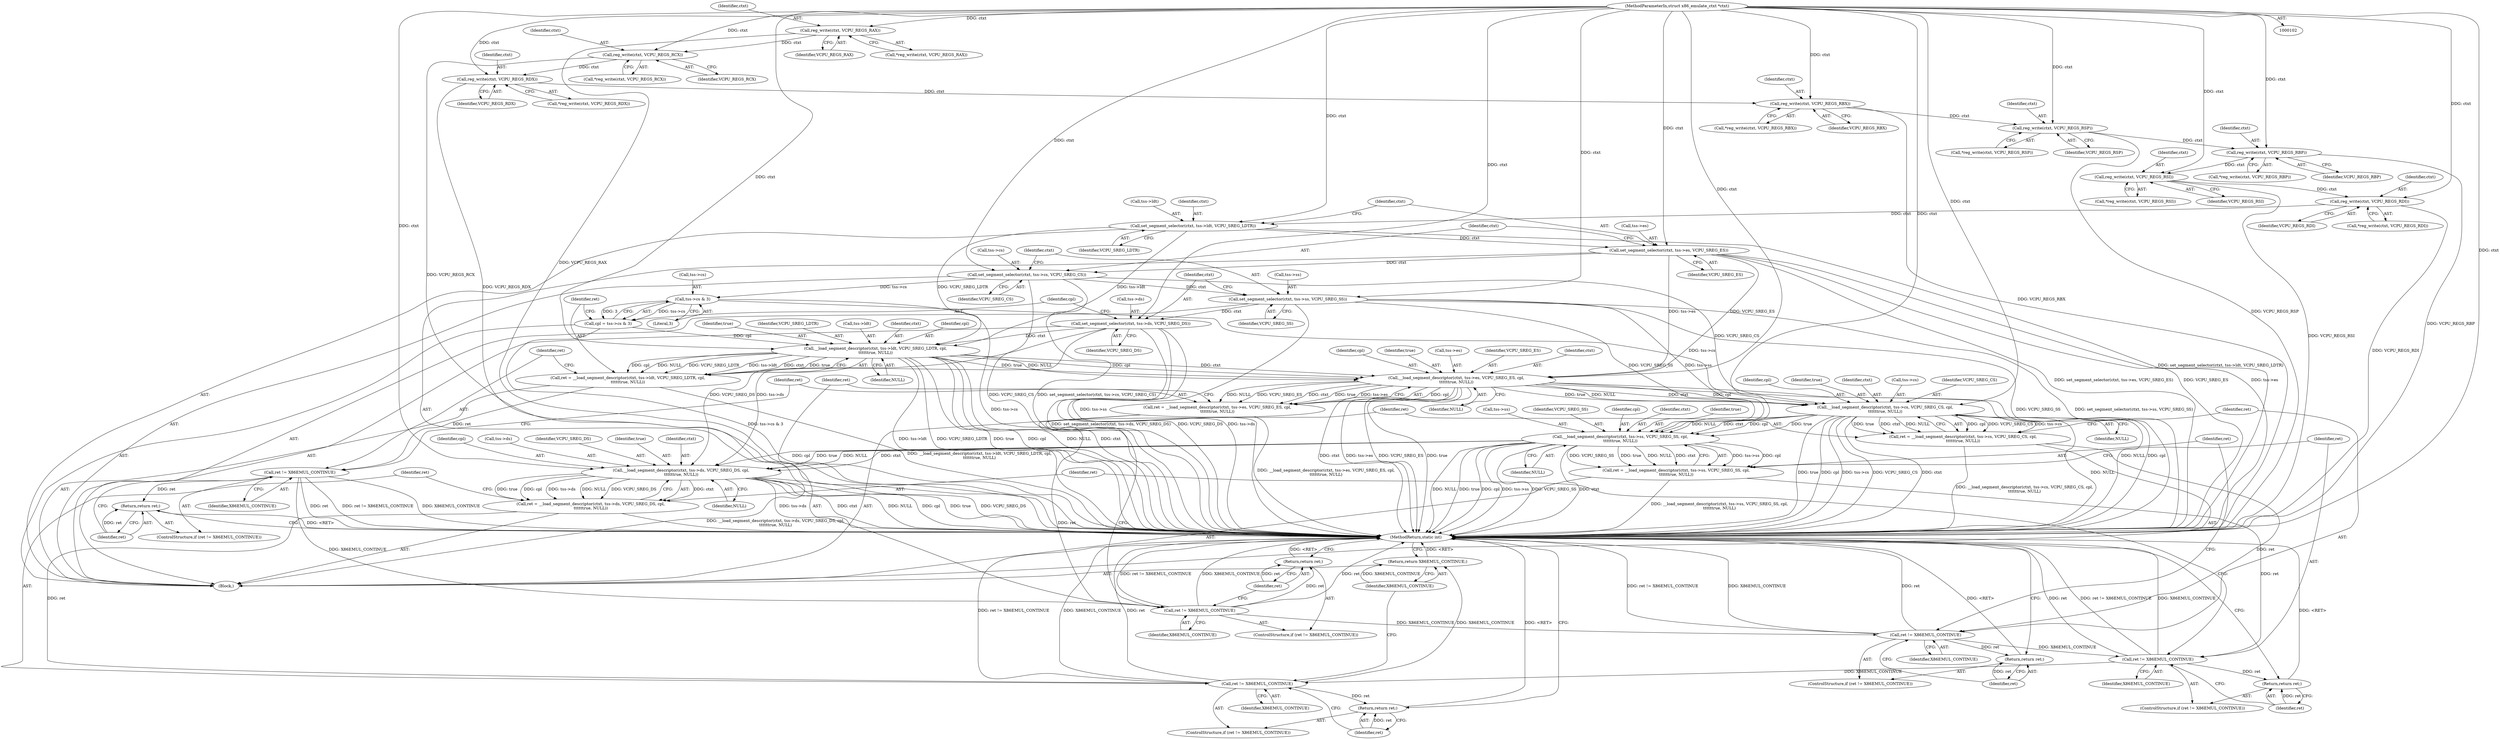 digraph "0_linux_d1442d85cc30ea75f7d399474ca738e0bc96f715_4@API" {
"1000158" [label="(Call,reg_write(ctxt, VCPU_REGS_RSP))"];
"1000150" [label="(Call,reg_write(ctxt, VCPU_REGS_RBX))"];
"1000142" [label="(Call,reg_write(ctxt, VCPU_REGS_RDX))"];
"1000134" [label="(Call,reg_write(ctxt, VCPU_REGS_RCX))"];
"1000126" [label="(Call,reg_write(ctxt, VCPU_REGS_RAX))"];
"1000103" [label="(MethodParameterIn,struct x86_emulate_ctxt *ctxt)"];
"1000166" [label="(Call,reg_write(ctxt, VCPU_REGS_RBP))"];
"1000174" [label="(Call,reg_write(ctxt, VCPU_REGS_RSI))"];
"1000182" [label="(Call,reg_write(ctxt, VCPU_REGS_RDI))"];
"1000188" [label="(Call,set_segment_selector(ctxt, tss->ldt, VCPU_SREG_LDTR))"];
"1000194" [label="(Call,set_segment_selector(ctxt, tss->es, VCPU_SREG_ES))"];
"1000200" [label="(Call,set_segment_selector(ctxt, tss->cs, VCPU_SREG_CS))"];
"1000206" [label="(Call,set_segment_selector(ctxt, tss->ss, VCPU_SREG_SS))"];
"1000212" [label="(Call,set_segment_selector(ctxt, tss->ds, VCPU_SREG_DS))"];
"1000227" [label="(Call,__load_segment_descriptor(ctxt, tss->ldt, VCPU_SREG_LDTR, cpl,\n\t\t\t\t\ttrue, NULL))"];
"1000225" [label="(Call,ret = __load_segment_descriptor(ctxt, tss->ldt, VCPU_SREG_LDTR, cpl,\n\t\t\t\t\ttrue, NULL))"];
"1000237" [label="(Call,ret != X86EMUL_CONTINUE)"];
"1000240" [label="(Return,return ret;)"];
"1000254" [label="(Call,ret != X86EMUL_CONTINUE)"];
"1000257" [label="(Return,return ret;)"];
"1000271" [label="(Call,ret != X86EMUL_CONTINUE)"];
"1000274" [label="(Return,return ret;)"];
"1000288" [label="(Call,ret != X86EMUL_CONTINUE)"];
"1000291" [label="(Return,return ret;)"];
"1000305" [label="(Call,ret != X86EMUL_CONTINUE)"];
"1000308" [label="(Return,return ret;)"];
"1000310" [label="(Return,return X86EMUL_CONTINUE;)"];
"1000244" [label="(Call,__load_segment_descriptor(ctxt, tss->es, VCPU_SREG_ES, cpl,\n\t\t\t\t\ttrue, NULL))"];
"1000242" [label="(Call,ret = __load_segment_descriptor(ctxt, tss->es, VCPU_SREG_ES, cpl,\n\t\t\t\t\ttrue, NULL))"];
"1000261" [label="(Call,__load_segment_descriptor(ctxt, tss->cs, VCPU_SREG_CS, cpl,\n\t\t\t\t\ttrue, NULL))"];
"1000259" [label="(Call,ret = __load_segment_descriptor(ctxt, tss->cs, VCPU_SREG_CS, cpl,\n\t\t\t\t\ttrue, NULL))"];
"1000278" [label="(Call,__load_segment_descriptor(ctxt, tss->ss, VCPU_SREG_SS, cpl,\n\t\t\t\t\ttrue, NULL))"];
"1000276" [label="(Call,ret = __load_segment_descriptor(ctxt, tss->ss, VCPU_SREG_SS, cpl,\n\t\t\t\t\ttrue, NULL))"];
"1000295" [label="(Call,__load_segment_descriptor(ctxt, tss->ds, VCPU_SREG_DS, cpl,\n\t\t\t\t\ttrue, NULL))"];
"1000293" [label="(Call,ret = __load_segment_descriptor(ctxt, tss->ds, VCPU_SREG_DS, cpl,\n\t\t\t\t\ttrue, NULL))"];
"1000220" [label="(Call,tss->cs & 3)"];
"1000218" [label="(Call,cpl = tss->cs & 3)"];
"1000135" [label="(Identifier,ctxt)"];
"1000219" [label="(Identifier,cpl)"];
"1000263" [label="(Call,tss->cs)"];
"1000274" [label="(Return,return ret;)"];
"1000150" [label="(Call,reg_write(ctxt, VCPU_REGS_RBX))"];
"1000249" [label="(Identifier,VCPU_SREG_ES)"];
"1000272" [label="(Identifier,ret)"];
"1000245" [label="(Identifier,ctxt)"];
"1000257" [label="(Return,return ret;)"];
"1000250" [label="(Identifier,cpl)"];
"1000303" [label="(Identifier,NULL)"];
"1000213" [label="(Identifier,ctxt)"];
"1000280" [label="(Call,tss->ss)"];
"1000176" [label="(Identifier,VCPU_REGS_RSI)"];
"1000199" [label="(Identifier,VCPU_SREG_ES)"];
"1000232" [label="(Identifier,VCPU_SREG_LDTR)"];
"1000266" [label="(Identifier,VCPU_SREG_CS)"];
"1000297" [label="(Call,tss->ds)"];
"1000125" [label="(Call,*reg_write(ctxt, VCPU_REGS_RAX))"];
"1000229" [label="(Call,tss->ldt)"];
"1000291" [label="(Return,return ret;)"];
"1000165" [label="(Call,*reg_write(ctxt, VCPU_REGS_RBP))"];
"1000292" [label="(Identifier,ret)"];
"1000143" [label="(Identifier,ctxt)"];
"1000275" [label="(Identifier,ret)"];
"1000254" [label="(Call,ret != X86EMUL_CONTINUE)"];
"1000134" [label="(Call,reg_write(ctxt, VCPU_REGS_RCX))"];
"1000196" [label="(Call,tss->es)"];
"1000304" [label="(ControlStructure,if (ret != X86EMUL_CONTINUE))"];
"1000239" [label="(Identifier,X86EMUL_CONTINUE)"];
"1000312" [label="(MethodReturn,static int)"];
"1000270" [label="(ControlStructure,if (ret != X86EMUL_CONTINUE))"];
"1000278" [label="(Call,__load_segment_descriptor(ctxt, tss->ss, VCPU_SREG_SS, cpl,\n\t\t\t\t\ttrue, NULL))"];
"1000183" [label="(Identifier,ctxt)"];
"1000212" [label="(Call,set_segment_selector(ctxt, tss->ds, VCPU_SREG_DS))"];
"1000228" [label="(Identifier,ctxt)"];
"1000306" [label="(Identifier,ret)"];
"1000293" [label="(Call,ret = __load_segment_descriptor(ctxt, tss->ds, VCPU_SREG_DS, cpl,\n\t\t\t\t\ttrue, NULL))"];
"1000166" [label="(Call,reg_write(ctxt, VCPU_REGS_RBP))"];
"1000300" [label="(Identifier,VCPU_SREG_DS)"];
"1000288" [label="(Call,ret != X86EMUL_CONTINUE)"];
"1000261" [label="(Call,__load_segment_descriptor(ctxt, tss->cs, VCPU_SREG_CS, cpl,\n\t\t\t\t\ttrue, NULL))"];
"1000243" [label="(Identifier,ret)"];
"1000142" [label="(Call,reg_write(ctxt, VCPU_REGS_RDX))"];
"1000127" [label="(Identifier,ctxt)"];
"1000294" [label="(Identifier,ret)"];
"1000277" [label="(Identifier,ret)"];
"1000286" [label="(Identifier,NULL)"];
"1000211" [label="(Identifier,VCPU_SREG_SS)"];
"1000236" [label="(ControlStructure,if (ret != X86EMUL_CONTINUE))"];
"1000309" [label="(Identifier,ret)"];
"1000283" [label="(Identifier,VCPU_SREG_SS)"];
"1000167" [label="(Identifier,ctxt)"];
"1000205" [label="(Identifier,VCPU_SREG_CS)"];
"1000290" [label="(Identifier,X86EMUL_CONTINUE)"];
"1000174" [label="(Call,reg_write(ctxt, VCPU_REGS_RSI))"];
"1000149" [label="(Call,*reg_write(ctxt, VCPU_REGS_RBX))"];
"1000260" [label="(Identifier,ret)"];
"1000184" [label="(Identifier,VCPU_REGS_RDI)"];
"1000307" [label="(Identifier,X86EMUL_CONTINUE)"];
"1000190" [label="(Call,tss->ldt)"];
"1000182" [label="(Call,reg_write(ctxt, VCPU_REGS_RDI))"];
"1000141" [label="(Call,*reg_write(ctxt, VCPU_REGS_RDX))"];
"1000233" [label="(Identifier,cpl)"];
"1000284" [label="(Identifier,cpl)"];
"1000151" [label="(Identifier,ctxt)"];
"1000287" [label="(ControlStructure,if (ret != X86EMUL_CONTINUE))"];
"1000126" [label="(Call,reg_write(ctxt, VCPU_REGS_RAX))"];
"1000259" [label="(Call,ret = __load_segment_descriptor(ctxt, tss->cs, VCPU_SREG_CS, cpl,\n\t\t\t\t\ttrue, NULL))"];
"1000221" [label="(Call,tss->cs)"];
"1000244" [label="(Call,__load_segment_descriptor(ctxt, tss->es, VCPU_SREG_ES, cpl,\n\t\t\t\t\ttrue, NULL))"];
"1000207" [label="(Identifier,ctxt)"];
"1000235" [label="(Identifier,NULL)"];
"1000237" [label="(Call,ret != X86EMUL_CONTINUE)"];
"1000267" [label="(Identifier,cpl)"];
"1000251" [label="(Identifier,true)"];
"1000160" [label="(Identifier,VCPU_REGS_RSP)"];
"1000217" [label="(Identifier,VCPU_SREG_DS)"];
"1000240" [label="(Return,return ret;)"];
"1000268" [label="(Identifier,true)"];
"1000157" [label="(Call,*reg_write(ctxt, VCPU_REGS_RSP))"];
"1000224" [label="(Literal,3)"];
"1000103" [label="(MethodParameterIn,struct x86_emulate_ctxt *ctxt)"];
"1000128" [label="(Identifier,VCPU_REGS_RAX)"];
"1000295" [label="(Call,__load_segment_descriptor(ctxt, tss->ds, VCPU_SREG_DS, cpl,\n\t\t\t\t\ttrue, NULL))"];
"1000158" [label="(Call,reg_write(ctxt, VCPU_REGS_RSP))"];
"1000302" [label="(Identifier,true)"];
"1000225" [label="(Call,ret = __load_segment_descriptor(ctxt, tss->ldt, VCPU_SREG_LDTR, cpl,\n\t\t\t\t\ttrue, NULL))"];
"1000311" [label="(Identifier,X86EMUL_CONTINUE)"];
"1000201" [label="(Identifier,ctxt)"];
"1000279" [label="(Identifier,ctxt)"];
"1000189" [label="(Identifier,ctxt)"];
"1000136" [label="(Identifier,VCPU_REGS_RCX)"];
"1000256" [label="(Identifier,X86EMUL_CONTINUE)"];
"1000296" [label="(Identifier,ctxt)"];
"1000168" [label="(Identifier,VCPU_REGS_RBP)"];
"1000188" [label="(Call,set_segment_selector(ctxt, tss->ldt, VCPU_SREG_LDTR))"];
"1000200" [label="(Call,set_segment_selector(ctxt, tss->cs, VCPU_SREG_CS))"];
"1000181" [label="(Call,*reg_write(ctxt, VCPU_REGS_RDI))"];
"1000159" [label="(Identifier,ctxt)"];
"1000206" [label="(Call,set_segment_selector(ctxt, tss->ss, VCPU_SREG_SS))"];
"1000310" [label="(Return,return X86EMUL_CONTINUE;)"];
"1000195" [label="(Identifier,ctxt)"];
"1000220" [label="(Call,tss->cs & 3)"];
"1000218" [label="(Call,cpl = tss->cs & 3)"];
"1000253" [label="(ControlStructure,if (ret != X86EMUL_CONTINUE))"];
"1000144" [label="(Identifier,VCPU_REGS_RDX)"];
"1000234" [label="(Identifier,true)"];
"1000202" [label="(Call,tss->cs)"];
"1000246" [label="(Call,tss->es)"];
"1000269" [label="(Identifier,NULL)"];
"1000273" [label="(Identifier,X86EMUL_CONTINUE)"];
"1000175" [label="(Identifier,ctxt)"];
"1000194" [label="(Call,set_segment_selector(ctxt, tss->es, VCPU_SREG_ES))"];
"1000271" [label="(Call,ret != X86EMUL_CONTINUE)"];
"1000214" [label="(Call,tss->ds)"];
"1000242" [label="(Call,ret = __load_segment_descriptor(ctxt, tss->es, VCPU_SREG_ES, cpl,\n\t\t\t\t\ttrue, NULL))"];
"1000262" [label="(Identifier,ctxt)"];
"1000258" [label="(Identifier,ret)"];
"1000133" [label="(Call,*reg_write(ctxt, VCPU_REGS_RCX))"];
"1000289" [label="(Identifier,ret)"];
"1000305" [label="(Call,ret != X86EMUL_CONTINUE)"];
"1000173" [label="(Call,*reg_write(ctxt, VCPU_REGS_RSI))"];
"1000241" [label="(Identifier,ret)"];
"1000301" [label="(Identifier,cpl)"];
"1000208" [label="(Call,tss->ss)"];
"1000238" [label="(Identifier,ret)"];
"1000227" [label="(Call,__load_segment_descriptor(ctxt, tss->ldt, VCPU_SREG_LDTR, cpl,\n\t\t\t\t\ttrue, NULL))"];
"1000308" [label="(Return,return ret;)"];
"1000105" [label="(Block,)"];
"1000193" [label="(Identifier,VCPU_SREG_LDTR)"];
"1000285" [label="(Identifier,true)"];
"1000152" [label="(Identifier,VCPU_REGS_RBX)"];
"1000252" [label="(Identifier,NULL)"];
"1000276" [label="(Call,ret = __load_segment_descriptor(ctxt, tss->ss, VCPU_SREG_SS, cpl,\n\t\t\t\t\ttrue, NULL))"];
"1000226" [label="(Identifier,ret)"];
"1000255" [label="(Identifier,ret)"];
"1000158" -> "1000157"  [label="AST: "];
"1000158" -> "1000160"  [label="CFG: "];
"1000159" -> "1000158"  [label="AST: "];
"1000160" -> "1000158"  [label="AST: "];
"1000157" -> "1000158"  [label="CFG: "];
"1000158" -> "1000312"  [label="DDG: VCPU_REGS_RSP"];
"1000150" -> "1000158"  [label="DDG: ctxt"];
"1000103" -> "1000158"  [label="DDG: ctxt"];
"1000158" -> "1000166"  [label="DDG: ctxt"];
"1000150" -> "1000149"  [label="AST: "];
"1000150" -> "1000152"  [label="CFG: "];
"1000151" -> "1000150"  [label="AST: "];
"1000152" -> "1000150"  [label="AST: "];
"1000149" -> "1000150"  [label="CFG: "];
"1000150" -> "1000312"  [label="DDG: VCPU_REGS_RBX"];
"1000142" -> "1000150"  [label="DDG: ctxt"];
"1000103" -> "1000150"  [label="DDG: ctxt"];
"1000142" -> "1000141"  [label="AST: "];
"1000142" -> "1000144"  [label="CFG: "];
"1000143" -> "1000142"  [label="AST: "];
"1000144" -> "1000142"  [label="AST: "];
"1000141" -> "1000142"  [label="CFG: "];
"1000142" -> "1000312"  [label="DDG: VCPU_REGS_RDX"];
"1000134" -> "1000142"  [label="DDG: ctxt"];
"1000103" -> "1000142"  [label="DDG: ctxt"];
"1000134" -> "1000133"  [label="AST: "];
"1000134" -> "1000136"  [label="CFG: "];
"1000135" -> "1000134"  [label="AST: "];
"1000136" -> "1000134"  [label="AST: "];
"1000133" -> "1000134"  [label="CFG: "];
"1000134" -> "1000312"  [label="DDG: VCPU_REGS_RCX"];
"1000126" -> "1000134"  [label="DDG: ctxt"];
"1000103" -> "1000134"  [label="DDG: ctxt"];
"1000126" -> "1000125"  [label="AST: "];
"1000126" -> "1000128"  [label="CFG: "];
"1000127" -> "1000126"  [label="AST: "];
"1000128" -> "1000126"  [label="AST: "];
"1000125" -> "1000126"  [label="CFG: "];
"1000126" -> "1000312"  [label="DDG: VCPU_REGS_RAX"];
"1000103" -> "1000126"  [label="DDG: ctxt"];
"1000103" -> "1000102"  [label="AST: "];
"1000103" -> "1000312"  [label="DDG: ctxt"];
"1000103" -> "1000166"  [label="DDG: ctxt"];
"1000103" -> "1000174"  [label="DDG: ctxt"];
"1000103" -> "1000182"  [label="DDG: ctxt"];
"1000103" -> "1000188"  [label="DDG: ctxt"];
"1000103" -> "1000194"  [label="DDG: ctxt"];
"1000103" -> "1000200"  [label="DDG: ctxt"];
"1000103" -> "1000206"  [label="DDG: ctxt"];
"1000103" -> "1000212"  [label="DDG: ctxt"];
"1000103" -> "1000227"  [label="DDG: ctxt"];
"1000103" -> "1000244"  [label="DDG: ctxt"];
"1000103" -> "1000261"  [label="DDG: ctxt"];
"1000103" -> "1000278"  [label="DDG: ctxt"];
"1000103" -> "1000295"  [label="DDG: ctxt"];
"1000166" -> "1000165"  [label="AST: "];
"1000166" -> "1000168"  [label="CFG: "];
"1000167" -> "1000166"  [label="AST: "];
"1000168" -> "1000166"  [label="AST: "];
"1000165" -> "1000166"  [label="CFG: "];
"1000166" -> "1000312"  [label="DDG: VCPU_REGS_RBP"];
"1000166" -> "1000174"  [label="DDG: ctxt"];
"1000174" -> "1000173"  [label="AST: "];
"1000174" -> "1000176"  [label="CFG: "];
"1000175" -> "1000174"  [label="AST: "];
"1000176" -> "1000174"  [label="AST: "];
"1000173" -> "1000174"  [label="CFG: "];
"1000174" -> "1000312"  [label="DDG: VCPU_REGS_RSI"];
"1000174" -> "1000182"  [label="DDG: ctxt"];
"1000182" -> "1000181"  [label="AST: "];
"1000182" -> "1000184"  [label="CFG: "];
"1000183" -> "1000182"  [label="AST: "];
"1000184" -> "1000182"  [label="AST: "];
"1000181" -> "1000182"  [label="CFG: "];
"1000182" -> "1000312"  [label="DDG: VCPU_REGS_RDI"];
"1000182" -> "1000188"  [label="DDG: ctxt"];
"1000188" -> "1000105"  [label="AST: "];
"1000188" -> "1000193"  [label="CFG: "];
"1000189" -> "1000188"  [label="AST: "];
"1000190" -> "1000188"  [label="AST: "];
"1000193" -> "1000188"  [label="AST: "];
"1000195" -> "1000188"  [label="CFG: "];
"1000188" -> "1000312"  [label="DDG: set_segment_selector(ctxt, tss->ldt, VCPU_SREG_LDTR)"];
"1000188" -> "1000194"  [label="DDG: ctxt"];
"1000188" -> "1000227"  [label="DDG: tss->ldt"];
"1000188" -> "1000227"  [label="DDG: VCPU_SREG_LDTR"];
"1000194" -> "1000105"  [label="AST: "];
"1000194" -> "1000199"  [label="CFG: "];
"1000195" -> "1000194"  [label="AST: "];
"1000196" -> "1000194"  [label="AST: "];
"1000199" -> "1000194"  [label="AST: "];
"1000201" -> "1000194"  [label="CFG: "];
"1000194" -> "1000312"  [label="DDG: set_segment_selector(ctxt, tss->es, VCPU_SREG_ES)"];
"1000194" -> "1000312"  [label="DDG: VCPU_SREG_ES"];
"1000194" -> "1000312"  [label="DDG: tss->es"];
"1000194" -> "1000200"  [label="DDG: ctxt"];
"1000194" -> "1000244"  [label="DDG: tss->es"];
"1000194" -> "1000244"  [label="DDG: VCPU_SREG_ES"];
"1000200" -> "1000105"  [label="AST: "];
"1000200" -> "1000205"  [label="CFG: "];
"1000201" -> "1000200"  [label="AST: "];
"1000202" -> "1000200"  [label="AST: "];
"1000205" -> "1000200"  [label="AST: "];
"1000207" -> "1000200"  [label="CFG: "];
"1000200" -> "1000312"  [label="DDG: set_segment_selector(ctxt, tss->cs, VCPU_SREG_CS)"];
"1000200" -> "1000312"  [label="DDG: VCPU_SREG_CS"];
"1000200" -> "1000206"  [label="DDG: ctxt"];
"1000200" -> "1000220"  [label="DDG: tss->cs"];
"1000200" -> "1000261"  [label="DDG: VCPU_SREG_CS"];
"1000206" -> "1000105"  [label="AST: "];
"1000206" -> "1000211"  [label="CFG: "];
"1000207" -> "1000206"  [label="AST: "];
"1000208" -> "1000206"  [label="AST: "];
"1000211" -> "1000206"  [label="AST: "];
"1000213" -> "1000206"  [label="CFG: "];
"1000206" -> "1000312"  [label="DDG: set_segment_selector(ctxt, tss->ss, VCPU_SREG_SS)"];
"1000206" -> "1000312"  [label="DDG: tss->ss"];
"1000206" -> "1000312"  [label="DDG: VCPU_SREG_SS"];
"1000206" -> "1000212"  [label="DDG: ctxt"];
"1000206" -> "1000278"  [label="DDG: tss->ss"];
"1000206" -> "1000278"  [label="DDG: VCPU_SREG_SS"];
"1000212" -> "1000105"  [label="AST: "];
"1000212" -> "1000217"  [label="CFG: "];
"1000213" -> "1000212"  [label="AST: "];
"1000214" -> "1000212"  [label="AST: "];
"1000217" -> "1000212"  [label="AST: "];
"1000219" -> "1000212"  [label="CFG: "];
"1000212" -> "1000312"  [label="DDG: VCPU_SREG_DS"];
"1000212" -> "1000312"  [label="DDG: tss->ds"];
"1000212" -> "1000312"  [label="DDG: set_segment_selector(ctxt, tss->ds, VCPU_SREG_DS)"];
"1000212" -> "1000227"  [label="DDG: ctxt"];
"1000212" -> "1000295"  [label="DDG: tss->ds"];
"1000212" -> "1000295"  [label="DDG: VCPU_SREG_DS"];
"1000227" -> "1000225"  [label="AST: "];
"1000227" -> "1000235"  [label="CFG: "];
"1000228" -> "1000227"  [label="AST: "];
"1000229" -> "1000227"  [label="AST: "];
"1000232" -> "1000227"  [label="AST: "];
"1000233" -> "1000227"  [label="AST: "];
"1000234" -> "1000227"  [label="AST: "];
"1000235" -> "1000227"  [label="AST: "];
"1000225" -> "1000227"  [label="CFG: "];
"1000227" -> "1000312"  [label="DDG: cpl"];
"1000227" -> "1000312"  [label="DDG: NULL"];
"1000227" -> "1000312"  [label="DDG: ctxt"];
"1000227" -> "1000312"  [label="DDG: tss->ldt"];
"1000227" -> "1000312"  [label="DDG: VCPU_SREG_LDTR"];
"1000227" -> "1000312"  [label="DDG: true"];
"1000227" -> "1000225"  [label="DDG: cpl"];
"1000227" -> "1000225"  [label="DDG: NULL"];
"1000227" -> "1000225"  [label="DDG: VCPU_SREG_LDTR"];
"1000227" -> "1000225"  [label="DDG: tss->ldt"];
"1000227" -> "1000225"  [label="DDG: ctxt"];
"1000227" -> "1000225"  [label="DDG: true"];
"1000218" -> "1000227"  [label="DDG: cpl"];
"1000227" -> "1000244"  [label="DDG: ctxt"];
"1000227" -> "1000244"  [label="DDG: cpl"];
"1000227" -> "1000244"  [label="DDG: true"];
"1000227" -> "1000244"  [label="DDG: NULL"];
"1000225" -> "1000105"  [label="AST: "];
"1000226" -> "1000225"  [label="AST: "];
"1000238" -> "1000225"  [label="CFG: "];
"1000225" -> "1000312"  [label="DDG: __load_segment_descriptor(ctxt, tss->ldt, VCPU_SREG_LDTR, cpl,\n\t\t\t\t\ttrue, NULL)"];
"1000225" -> "1000237"  [label="DDG: ret"];
"1000237" -> "1000236"  [label="AST: "];
"1000237" -> "1000239"  [label="CFG: "];
"1000238" -> "1000237"  [label="AST: "];
"1000239" -> "1000237"  [label="AST: "];
"1000241" -> "1000237"  [label="CFG: "];
"1000243" -> "1000237"  [label="CFG: "];
"1000237" -> "1000312"  [label="DDG: ret != X86EMUL_CONTINUE"];
"1000237" -> "1000312"  [label="DDG: X86EMUL_CONTINUE"];
"1000237" -> "1000312"  [label="DDG: ret"];
"1000237" -> "1000240"  [label="DDG: ret"];
"1000237" -> "1000254"  [label="DDG: X86EMUL_CONTINUE"];
"1000240" -> "1000236"  [label="AST: "];
"1000240" -> "1000241"  [label="CFG: "];
"1000241" -> "1000240"  [label="AST: "];
"1000312" -> "1000240"  [label="CFG: "];
"1000240" -> "1000312"  [label="DDG: <RET>"];
"1000241" -> "1000240"  [label="DDG: ret"];
"1000254" -> "1000253"  [label="AST: "];
"1000254" -> "1000256"  [label="CFG: "];
"1000255" -> "1000254"  [label="AST: "];
"1000256" -> "1000254"  [label="AST: "];
"1000258" -> "1000254"  [label="CFG: "];
"1000260" -> "1000254"  [label="CFG: "];
"1000254" -> "1000312"  [label="DDG: ret"];
"1000254" -> "1000312"  [label="DDG: ret != X86EMUL_CONTINUE"];
"1000254" -> "1000312"  [label="DDG: X86EMUL_CONTINUE"];
"1000242" -> "1000254"  [label="DDG: ret"];
"1000254" -> "1000257"  [label="DDG: ret"];
"1000254" -> "1000271"  [label="DDG: X86EMUL_CONTINUE"];
"1000257" -> "1000253"  [label="AST: "];
"1000257" -> "1000258"  [label="CFG: "];
"1000258" -> "1000257"  [label="AST: "];
"1000312" -> "1000257"  [label="CFG: "];
"1000257" -> "1000312"  [label="DDG: <RET>"];
"1000258" -> "1000257"  [label="DDG: ret"];
"1000271" -> "1000270"  [label="AST: "];
"1000271" -> "1000273"  [label="CFG: "];
"1000272" -> "1000271"  [label="AST: "];
"1000273" -> "1000271"  [label="AST: "];
"1000275" -> "1000271"  [label="CFG: "];
"1000277" -> "1000271"  [label="CFG: "];
"1000271" -> "1000312"  [label="DDG: X86EMUL_CONTINUE"];
"1000271" -> "1000312"  [label="DDG: ret"];
"1000271" -> "1000312"  [label="DDG: ret != X86EMUL_CONTINUE"];
"1000259" -> "1000271"  [label="DDG: ret"];
"1000271" -> "1000274"  [label="DDG: ret"];
"1000271" -> "1000288"  [label="DDG: X86EMUL_CONTINUE"];
"1000274" -> "1000270"  [label="AST: "];
"1000274" -> "1000275"  [label="CFG: "];
"1000275" -> "1000274"  [label="AST: "];
"1000312" -> "1000274"  [label="CFG: "];
"1000274" -> "1000312"  [label="DDG: <RET>"];
"1000275" -> "1000274"  [label="DDG: ret"];
"1000288" -> "1000287"  [label="AST: "];
"1000288" -> "1000290"  [label="CFG: "];
"1000289" -> "1000288"  [label="AST: "];
"1000290" -> "1000288"  [label="AST: "];
"1000292" -> "1000288"  [label="CFG: "];
"1000294" -> "1000288"  [label="CFG: "];
"1000288" -> "1000312"  [label="DDG: X86EMUL_CONTINUE"];
"1000288" -> "1000312"  [label="DDG: ret"];
"1000288" -> "1000312"  [label="DDG: ret != X86EMUL_CONTINUE"];
"1000276" -> "1000288"  [label="DDG: ret"];
"1000288" -> "1000291"  [label="DDG: ret"];
"1000288" -> "1000305"  [label="DDG: X86EMUL_CONTINUE"];
"1000291" -> "1000287"  [label="AST: "];
"1000291" -> "1000292"  [label="CFG: "];
"1000292" -> "1000291"  [label="AST: "];
"1000312" -> "1000291"  [label="CFG: "];
"1000291" -> "1000312"  [label="DDG: <RET>"];
"1000292" -> "1000291"  [label="DDG: ret"];
"1000305" -> "1000304"  [label="AST: "];
"1000305" -> "1000307"  [label="CFG: "];
"1000306" -> "1000305"  [label="AST: "];
"1000307" -> "1000305"  [label="AST: "];
"1000309" -> "1000305"  [label="CFG: "];
"1000311" -> "1000305"  [label="CFG: "];
"1000305" -> "1000312"  [label="DDG: ret != X86EMUL_CONTINUE"];
"1000305" -> "1000312"  [label="DDG: X86EMUL_CONTINUE"];
"1000305" -> "1000312"  [label="DDG: ret"];
"1000293" -> "1000305"  [label="DDG: ret"];
"1000305" -> "1000308"  [label="DDG: ret"];
"1000305" -> "1000310"  [label="DDG: X86EMUL_CONTINUE"];
"1000308" -> "1000304"  [label="AST: "];
"1000308" -> "1000309"  [label="CFG: "];
"1000309" -> "1000308"  [label="AST: "];
"1000312" -> "1000308"  [label="CFG: "];
"1000308" -> "1000312"  [label="DDG: <RET>"];
"1000309" -> "1000308"  [label="DDG: ret"];
"1000310" -> "1000105"  [label="AST: "];
"1000310" -> "1000311"  [label="CFG: "];
"1000311" -> "1000310"  [label="AST: "];
"1000312" -> "1000310"  [label="CFG: "];
"1000310" -> "1000312"  [label="DDG: <RET>"];
"1000311" -> "1000310"  [label="DDG: X86EMUL_CONTINUE"];
"1000244" -> "1000242"  [label="AST: "];
"1000244" -> "1000252"  [label="CFG: "];
"1000245" -> "1000244"  [label="AST: "];
"1000246" -> "1000244"  [label="AST: "];
"1000249" -> "1000244"  [label="AST: "];
"1000250" -> "1000244"  [label="AST: "];
"1000251" -> "1000244"  [label="AST: "];
"1000252" -> "1000244"  [label="AST: "];
"1000242" -> "1000244"  [label="CFG: "];
"1000244" -> "1000312"  [label="DDG: true"];
"1000244" -> "1000312"  [label="DDG: NULL"];
"1000244" -> "1000312"  [label="DDG: cpl"];
"1000244" -> "1000312"  [label="DDG: ctxt"];
"1000244" -> "1000312"  [label="DDG: tss->es"];
"1000244" -> "1000312"  [label="DDG: VCPU_SREG_ES"];
"1000244" -> "1000242"  [label="DDG: cpl"];
"1000244" -> "1000242"  [label="DDG: NULL"];
"1000244" -> "1000242"  [label="DDG: VCPU_SREG_ES"];
"1000244" -> "1000242"  [label="DDG: ctxt"];
"1000244" -> "1000242"  [label="DDG: true"];
"1000244" -> "1000242"  [label="DDG: tss->es"];
"1000244" -> "1000261"  [label="DDG: ctxt"];
"1000244" -> "1000261"  [label="DDG: cpl"];
"1000244" -> "1000261"  [label="DDG: true"];
"1000244" -> "1000261"  [label="DDG: NULL"];
"1000242" -> "1000105"  [label="AST: "];
"1000243" -> "1000242"  [label="AST: "];
"1000255" -> "1000242"  [label="CFG: "];
"1000242" -> "1000312"  [label="DDG: __load_segment_descriptor(ctxt, tss->es, VCPU_SREG_ES, cpl,\n\t\t\t\t\ttrue, NULL)"];
"1000261" -> "1000259"  [label="AST: "];
"1000261" -> "1000269"  [label="CFG: "];
"1000262" -> "1000261"  [label="AST: "];
"1000263" -> "1000261"  [label="AST: "];
"1000266" -> "1000261"  [label="AST: "];
"1000267" -> "1000261"  [label="AST: "];
"1000268" -> "1000261"  [label="AST: "];
"1000269" -> "1000261"  [label="AST: "];
"1000259" -> "1000261"  [label="CFG: "];
"1000261" -> "1000312"  [label="DDG: NULL"];
"1000261" -> "1000312"  [label="DDG: true"];
"1000261" -> "1000312"  [label="DDG: cpl"];
"1000261" -> "1000312"  [label="DDG: tss->cs"];
"1000261" -> "1000312"  [label="DDG: VCPU_SREG_CS"];
"1000261" -> "1000312"  [label="DDG: ctxt"];
"1000261" -> "1000259"  [label="DDG: cpl"];
"1000261" -> "1000259"  [label="DDG: VCPU_SREG_CS"];
"1000261" -> "1000259"  [label="DDG: tss->cs"];
"1000261" -> "1000259"  [label="DDG: true"];
"1000261" -> "1000259"  [label="DDG: ctxt"];
"1000261" -> "1000259"  [label="DDG: NULL"];
"1000220" -> "1000261"  [label="DDG: tss->cs"];
"1000261" -> "1000278"  [label="DDG: ctxt"];
"1000261" -> "1000278"  [label="DDG: cpl"];
"1000261" -> "1000278"  [label="DDG: true"];
"1000261" -> "1000278"  [label="DDG: NULL"];
"1000259" -> "1000105"  [label="AST: "];
"1000260" -> "1000259"  [label="AST: "];
"1000272" -> "1000259"  [label="CFG: "];
"1000259" -> "1000312"  [label="DDG: __load_segment_descriptor(ctxt, tss->cs, VCPU_SREG_CS, cpl,\n\t\t\t\t\ttrue, NULL)"];
"1000278" -> "1000276"  [label="AST: "];
"1000278" -> "1000286"  [label="CFG: "];
"1000279" -> "1000278"  [label="AST: "];
"1000280" -> "1000278"  [label="AST: "];
"1000283" -> "1000278"  [label="AST: "];
"1000284" -> "1000278"  [label="AST: "];
"1000285" -> "1000278"  [label="AST: "];
"1000286" -> "1000278"  [label="AST: "];
"1000276" -> "1000278"  [label="CFG: "];
"1000278" -> "1000312"  [label="DDG: NULL"];
"1000278" -> "1000312"  [label="DDG: true"];
"1000278" -> "1000312"  [label="DDG: cpl"];
"1000278" -> "1000312"  [label="DDG: tss->ss"];
"1000278" -> "1000312"  [label="DDG: VCPU_SREG_SS"];
"1000278" -> "1000312"  [label="DDG: ctxt"];
"1000278" -> "1000276"  [label="DDG: tss->ss"];
"1000278" -> "1000276"  [label="DDG: cpl"];
"1000278" -> "1000276"  [label="DDG: VCPU_SREG_SS"];
"1000278" -> "1000276"  [label="DDG: true"];
"1000278" -> "1000276"  [label="DDG: NULL"];
"1000278" -> "1000276"  [label="DDG: ctxt"];
"1000278" -> "1000295"  [label="DDG: ctxt"];
"1000278" -> "1000295"  [label="DDG: cpl"];
"1000278" -> "1000295"  [label="DDG: true"];
"1000278" -> "1000295"  [label="DDG: NULL"];
"1000276" -> "1000105"  [label="AST: "];
"1000277" -> "1000276"  [label="AST: "];
"1000289" -> "1000276"  [label="CFG: "];
"1000276" -> "1000312"  [label="DDG: __load_segment_descriptor(ctxt, tss->ss, VCPU_SREG_SS, cpl,\n\t\t\t\t\ttrue, NULL)"];
"1000295" -> "1000293"  [label="AST: "];
"1000295" -> "1000303"  [label="CFG: "];
"1000296" -> "1000295"  [label="AST: "];
"1000297" -> "1000295"  [label="AST: "];
"1000300" -> "1000295"  [label="AST: "];
"1000301" -> "1000295"  [label="AST: "];
"1000302" -> "1000295"  [label="AST: "];
"1000303" -> "1000295"  [label="AST: "];
"1000293" -> "1000295"  [label="CFG: "];
"1000295" -> "1000312"  [label="DDG: ctxt"];
"1000295" -> "1000312"  [label="DDG: NULL"];
"1000295" -> "1000312"  [label="DDG: cpl"];
"1000295" -> "1000312"  [label="DDG: true"];
"1000295" -> "1000312"  [label="DDG: VCPU_SREG_DS"];
"1000295" -> "1000312"  [label="DDG: tss->ds"];
"1000295" -> "1000293"  [label="DDG: ctxt"];
"1000295" -> "1000293"  [label="DDG: true"];
"1000295" -> "1000293"  [label="DDG: cpl"];
"1000295" -> "1000293"  [label="DDG: tss->ds"];
"1000295" -> "1000293"  [label="DDG: NULL"];
"1000295" -> "1000293"  [label="DDG: VCPU_SREG_DS"];
"1000293" -> "1000105"  [label="AST: "];
"1000294" -> "1000293"  [label="AST: "];
"1000306" -> "1000293"  [label="CFG: "];
"1000293" -> "1000312"  [label="DDG: __load_segment_descriptor(ctxt, tss->ds, VCPU_SREG_DS, cpl,\n\t\t\t\t\ttrue, NULL)"];
"1000220" -> "1000218"  [label="AST: "];
"1000220" -> "1000224"  [label="CFG: "];
"1000221" -> "1000220"  [label="AST: "];
"1000224" -> "1000220"  [label="AST: "];
"1000218" -> "1000220"  [label="CFG: "];
"1000220" -> "1000312"  [label="DDG: tss->cs"];
"1000220" -> "1000218"  [label="DDG: tss->cs"];
"1000220" -> "1000218"  [label="DDG: 3"];
"1000218" -> "1000105"  [label="AST: "];
"1000219" -> "1000218"  [label="AST: "];
"1000226" -> "1000218"  [label="CFG: "];
"1000218" -> "1000312"  [label="DDG: tss->cs & 3"];
}
